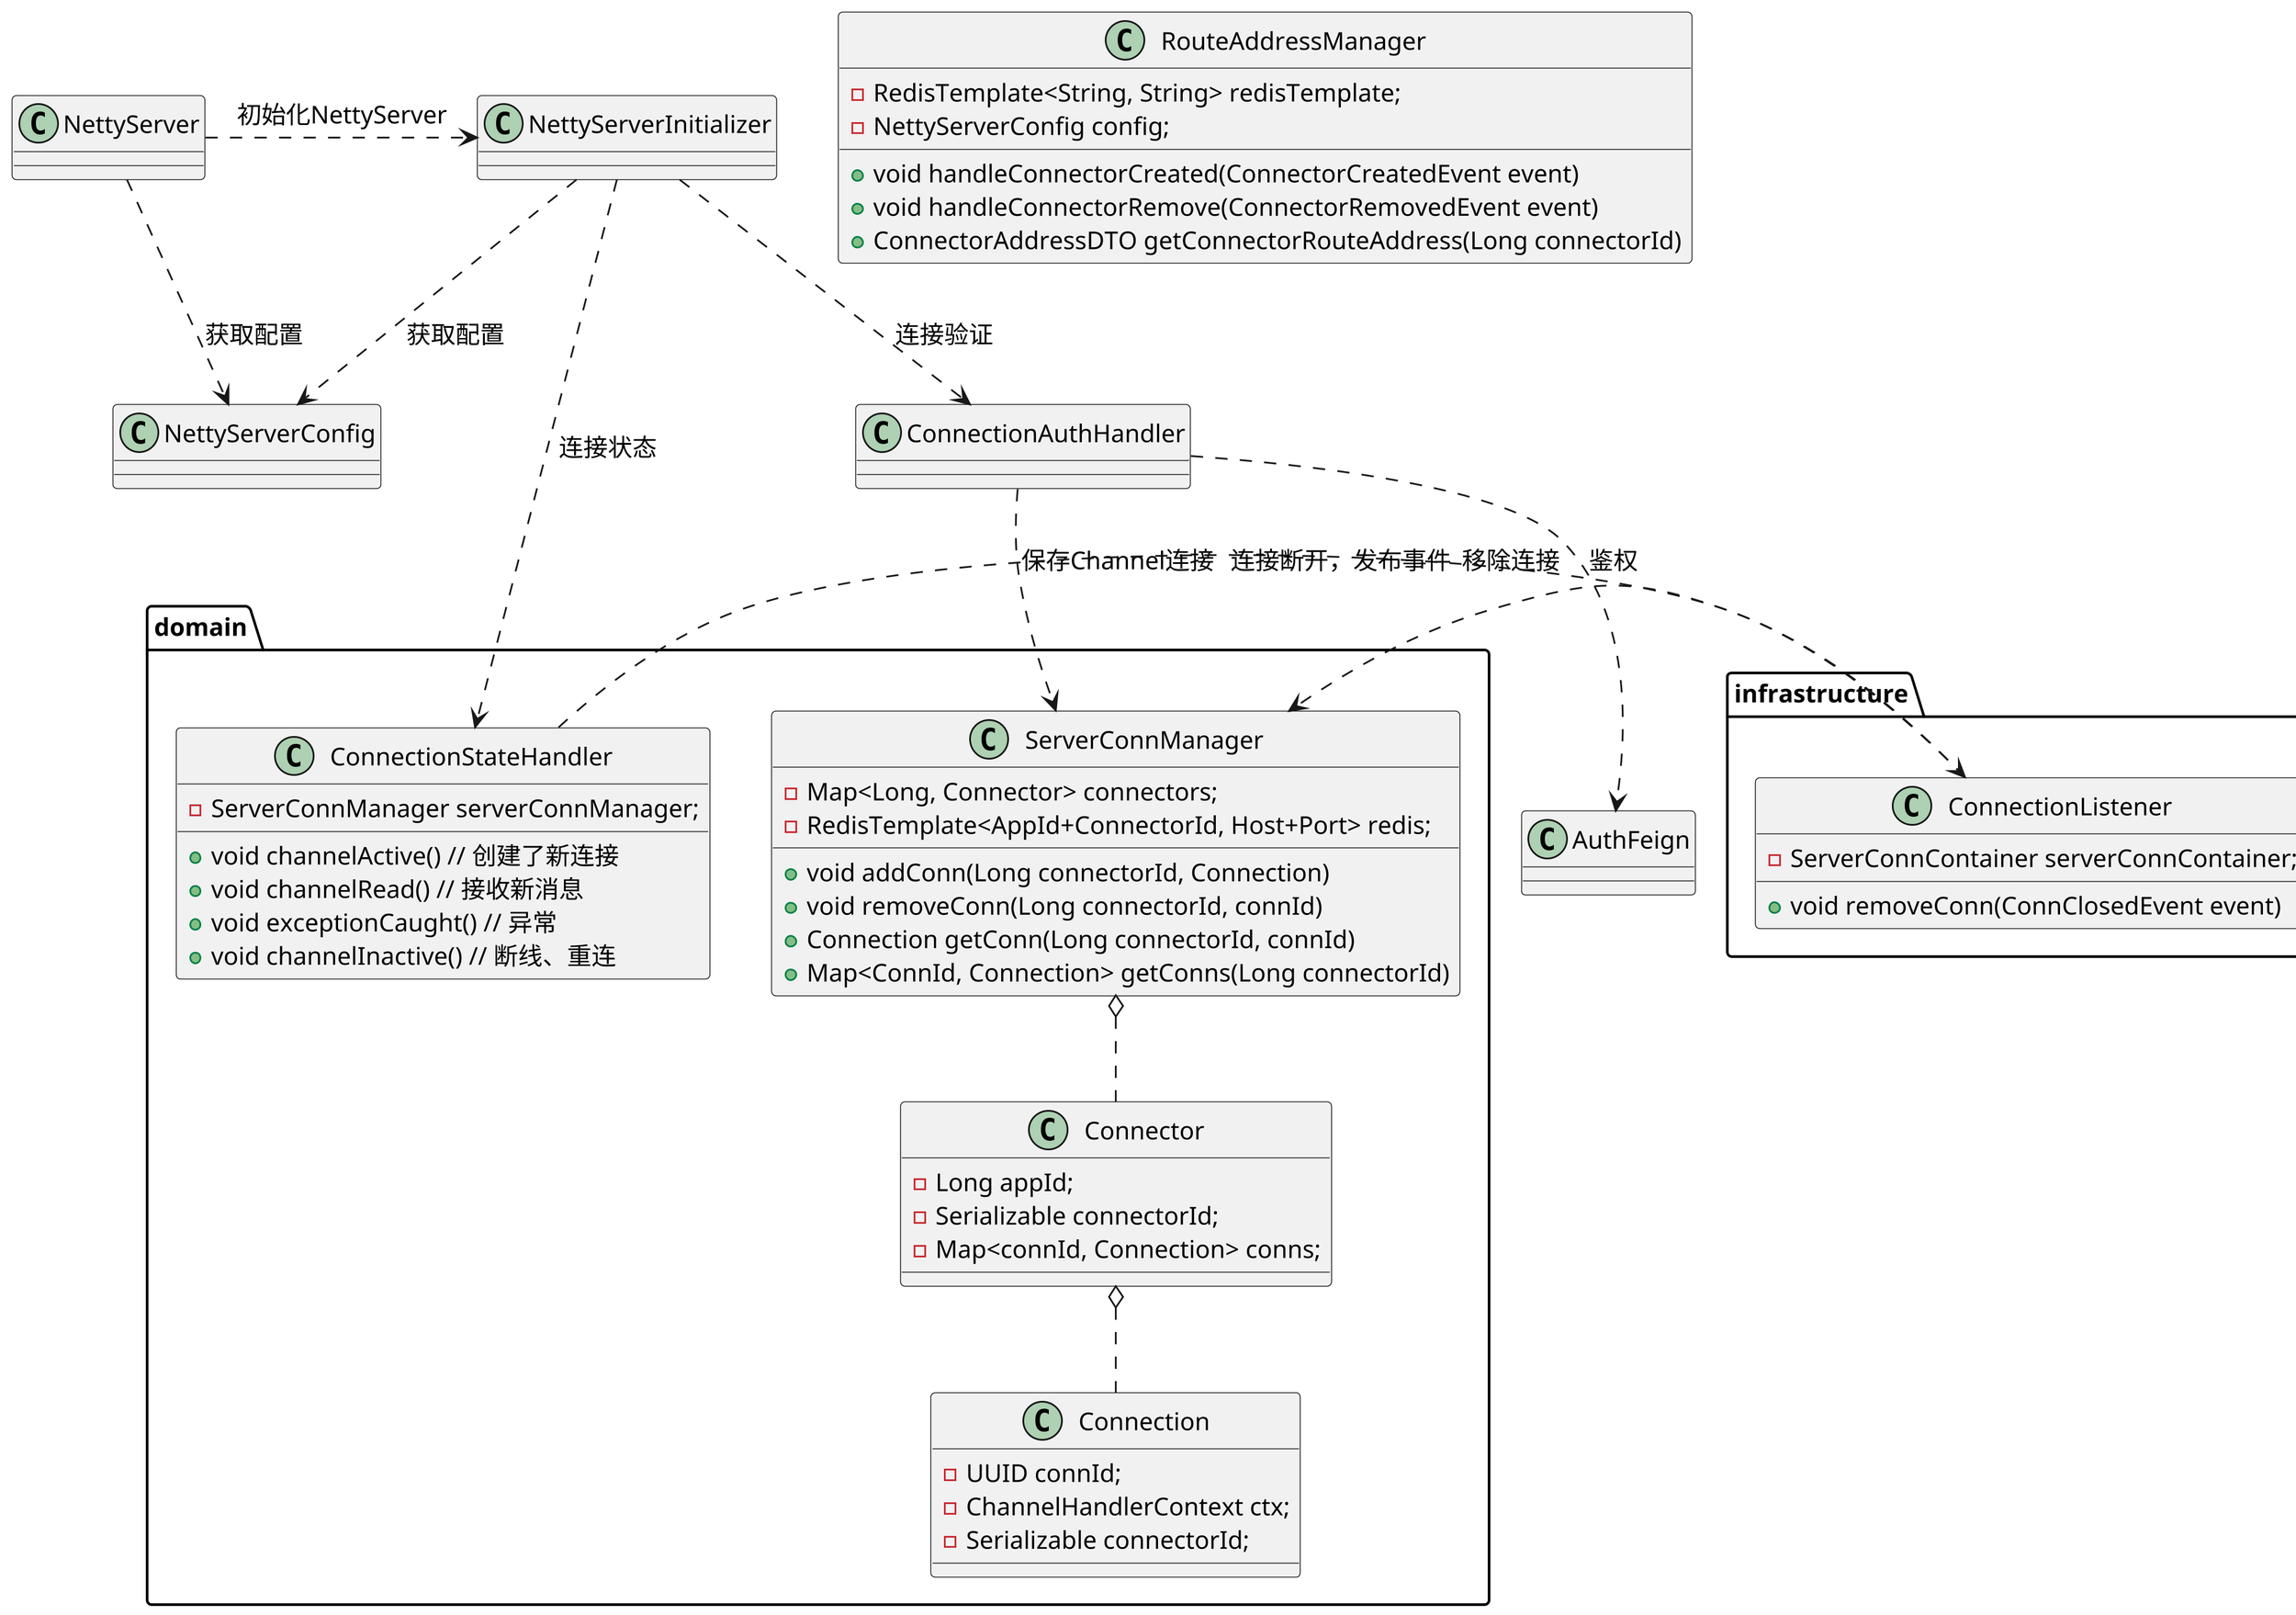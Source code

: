 @startuml
'https://plantuml.com/class-diagram
skinparam shadowing false
skinparam defaultFontName xfonts-wqy
skinparam dpi 300
skinparam activity  {
    DiamondFontSize 14
    ArrowFontSize 14
    FontSize 14
}

package infrastructure {

    class ConnectionListener {
        - ServerConnContainer serverConnContainer;
        + void removeConn(ConnClosedEvent event)
    }
}

package domain {
    class ServerConnManager {
        - Map<Long, Connector> connectors;
        - RedisTemplate<AppId+ConnectorId, Host+Port> redis;
        + void addConn(Long connectorId, Connection)
        + void removeConn(Long connectorId, connId)
        + Connection getConn(Long connectorId, connId)
        + Map<ConnId, Connection> getConns(Long connectorId)
    }

    class Connector {
        - Long appId;
        - Serializable connectorId;
        - Map<connId, Connection> conns;
    }

    class Connection {
        - UUID connId;
        - ChannelHandlerContext ctx;
        - Serializable connectorId;
    }

    class ConnectionStateHandler {
        - ServerConnManager serverConnManager;
        + void channelActive() // 创建了新连接
        + void channelRead() // 接收新消息
        + void exceptionCaught() // 异常
        + void channelInactive() // 断线、重连
    }
}


ConnectionAuthHandler ..> AuthFeign: 鉴权

NettyServer .> NettyServerInitializer : 初始化NettyServer
NettyServer .> NettyServerConfig: 获取配置
NettyServerInitializer ..> NettyServerConfig: 获取配置
NettyServerInitializer .> ConnectionStateHandler: 连接状态
NettyServerInitializer ..> ConnectionAuthHandler: 连接验证


ConnectionAuthHandler ..> ServerConnManager: 保存Channel连接
ServerConnManager o.. Connector
Connector o.. Connection


ConnectionStateHandler ..> ConnectionListener: 连接断开，发布事件
ConnectionListener .> ServerConnManager: 移除连接

class RouteAddressManager {
    - RedisTemplate<String, String> redisTemplate;
    - NettyServerConfig config;
    + void handleConnectorCreated(ConnectorCreatedEvent event)
    + void handleConnectorRemove(ConnectorRemovedEvent event)
    + ConnectorAddressDTO getConnectorRouteAddress(Long connectorId)
}
@enduml